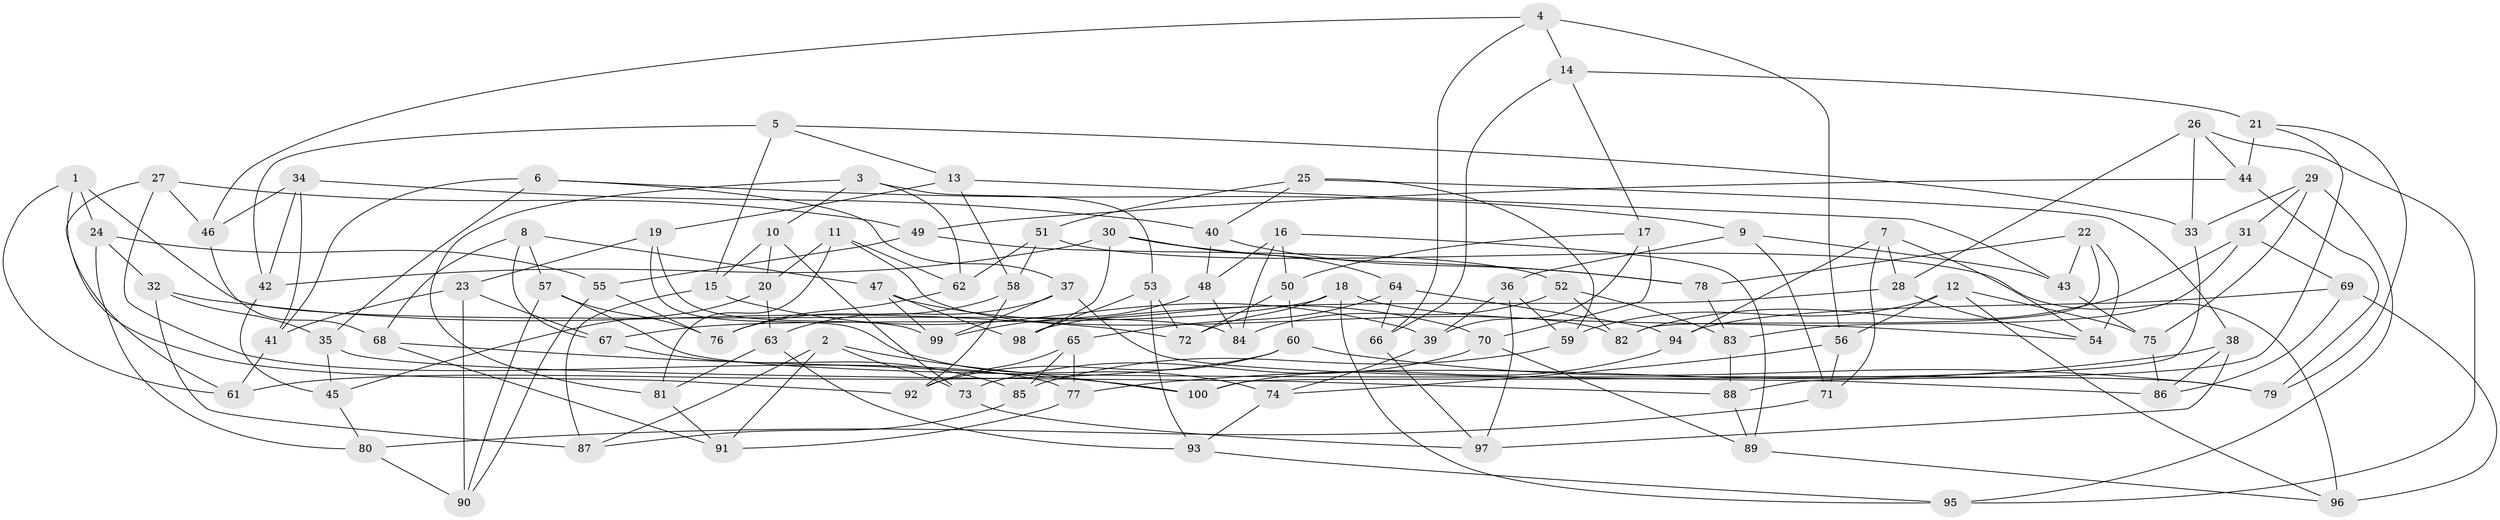 // Generated by graph-tools (version 1.1) at 2025/39/02/21/25 10:39:01]
// undirected, 100 vertices, 200 edges
graph export_dot {
graph [start="1"]
  node [color=gray90,style=filled];
  1;
  2;
  3;
  4;
  5;
  6;
  7;
  8;
  9;
  10;
  11;
  12;
  13;
  14;
  15;
  16;
  17;
  18;
  19;
  20;
  21;
  22;
  23;
  24;
  25;
  26;
  27;
  28;
  29;
  30;
  31;
  32;
  33;
  34;
  35;
  36;
  37;
  38;
  39;
  40;
  41;
  42;
  43;
  44;
  45;
  46;
  47;
  48;
  49;
  50;
  51;
  52;
  53;
  54;
  55;
  56;
  57;
  58;
  59;
  60;
  61;
  62;
  63;
  64;
  65;
  66;
  67;
  68;
  69;
  70;
  71;
  72;
  73;
  74;
  75;
  76;
  77;
  78;
  79;
  80;
  81;
  82;
  83;
  84;
  85;
  86;
  87;
  88;
  89;
  90;
  91;
  92;
  93;
  94;
  95;
  96;
  97;
  98;
  99;
  100;
  1 -- 92;
  1 -- 24;
  1 -- 61;
  1 -- 84;
  2 -- 100;
  2 -- 91;
  2 -- 73;
  2 -- 87;
  3 -- 53;
  3 -- 81;
  3 -- 10;
  3 -- 62;
  4 -- 56;
  4 -- 14;
  4 -- 66;
  4 -- 46;
  5 -- 15;
  5 -- 33;
  5 -- 42;
  5 -- 13;
  6 -- 41;
  6 -- 37;
  6 -- 35;
  6 -- 9;
  7 -- 54;
  7 -- 28;
  7 -- 94;
  7 -- 71;
  8 -- 67;
  8 -- 57;
  8 -- 47;
  8 -- 68;
  9 -- 36;
  9 -- 71;
  9 -- 43;
  10 -- 73;
  10 -- 15;
  10 -- 20;
  11 -- 62;
  11 -- 20;
  11 -- 81;
  11 -- 82;
  12 -- 59;
  12 -- 75;
  12 -- 56;
  12 -- 96;
  13 -- 43;
  13 -- 19;
  13 -- 58;
  14 -- 66;
  14 -- 21;
  14 -- 17;
  15 -- 87;
  15 -- 39;
  16 -- 84;
  16 -- 48;
  16 -- 50;
  16 -- 89;
  17 -- 50;
  17 -- 70;
  17 -- 39;
  18 -- 72;
  18 -- 95;
  18 -- 54;
  18 -- 67;
  19 -- 23;
  19 -- 99;
  19 -- 74;
  20 -- 63;
  20 -- 45;
  21 -- 88;
  21 -- 44;
  21 -- 79;
  22 -- 54;
  22 -- 82;
  22 -- 78;
  22 -- 43;
  23 -- 41;
  23 -- 90;
  23 -- 67;
  24 -- 32;
  24 -- 80;
  24 -- 55;
  25 -- 38;
  25 -- 51;
  25 -- 40;
  25 -- 59;
  26 -- 33;
  26 -- 95;
  26 -- 28;
  26 -- 44;
  27 -- 77;
  27 -- 61;
  27 -- 46;
  27 -- 49;
  28 -- 54;
  28 -- 98;
  29 -- 75;
  29 -- 31;
  29 -- 33;
  29 -- 95;
  30 -- 64;
  30 -- 98;
  30 -- 78;
  30 -- 42;
  31 -- 82;
  31 -- 83;
  31 -- 69;
  32 -- 35;
  32 -- 87;
  32 -- 72;
  33 -- 100;
  34 -- 42;
  34 -- 40;
  34 -- 41;
  34 -- 46;
  35 -- 88;
  35 -- 45;
  36 -- 59;
  36 -- 97;
  36 -- 39;
  37 -- 63;
  37 -- 99;
  37 -- 86;
  38 -- 97;
  38 -- 77;
  38 -- 86;
  39 -- 74;
  40 -- 48;
  40 -- 78;
  41 -- 61;
  42 -- 45;
  43 -- 75;
  44 -- 79;
  44 -- 49;
  45 -- 80;
  46 -- 68;
  47 -- 98;
  47 -- 99;
  47 -- 70;
  48 -- 84;
  48 -- 99;
  49 -- 55;
  49 -- 52;
  50 -- 60;
  50 -- 72;
  51 -- 96;
  51 -- 62;
  51 -- 58;
  52 -- 83;
  52 -- 84;
  52 -- 82;
  53 -- 98;
  53 -- 93;
  53 -- 72;
  55 -- 90;
  55 -- 76;
  56 -- 71;
  56 -- 74;
  57 -- 76;
  57 -- 79;
  57 -- 90;
  58 -- 76;
  58 -- 92;
  59 -- 85;
  60 -- 79;
  60 -- 92;
  60 -- 61;
  62 -- 76;
  63 -- 93;
  63 -- 81;
  64 -- 94;
  64 -- 66;
  64 -- 65;
  65 -- 92;
  65 -- 85;
  65 -- 77;
  66 -- 97;
  67 -- 85;
  68 -- 100;
  68 -- 91;
  69 -- 86;
  69 -- 96;
  69 -- 94;
  70 -- 73;
  70 -- 89;
  71 -- 80;
  73 -- 97;
  74 -- 93;
  75 -- 86;
  77 -- 91;
  78 -- 83;
  80 -- 90;
  81 -- 91;
  83 -- 88;
  85 -- 87;
  88 -- 89;
  89 -- 96;
  93 -- 95;
  94 -- 100;
}
